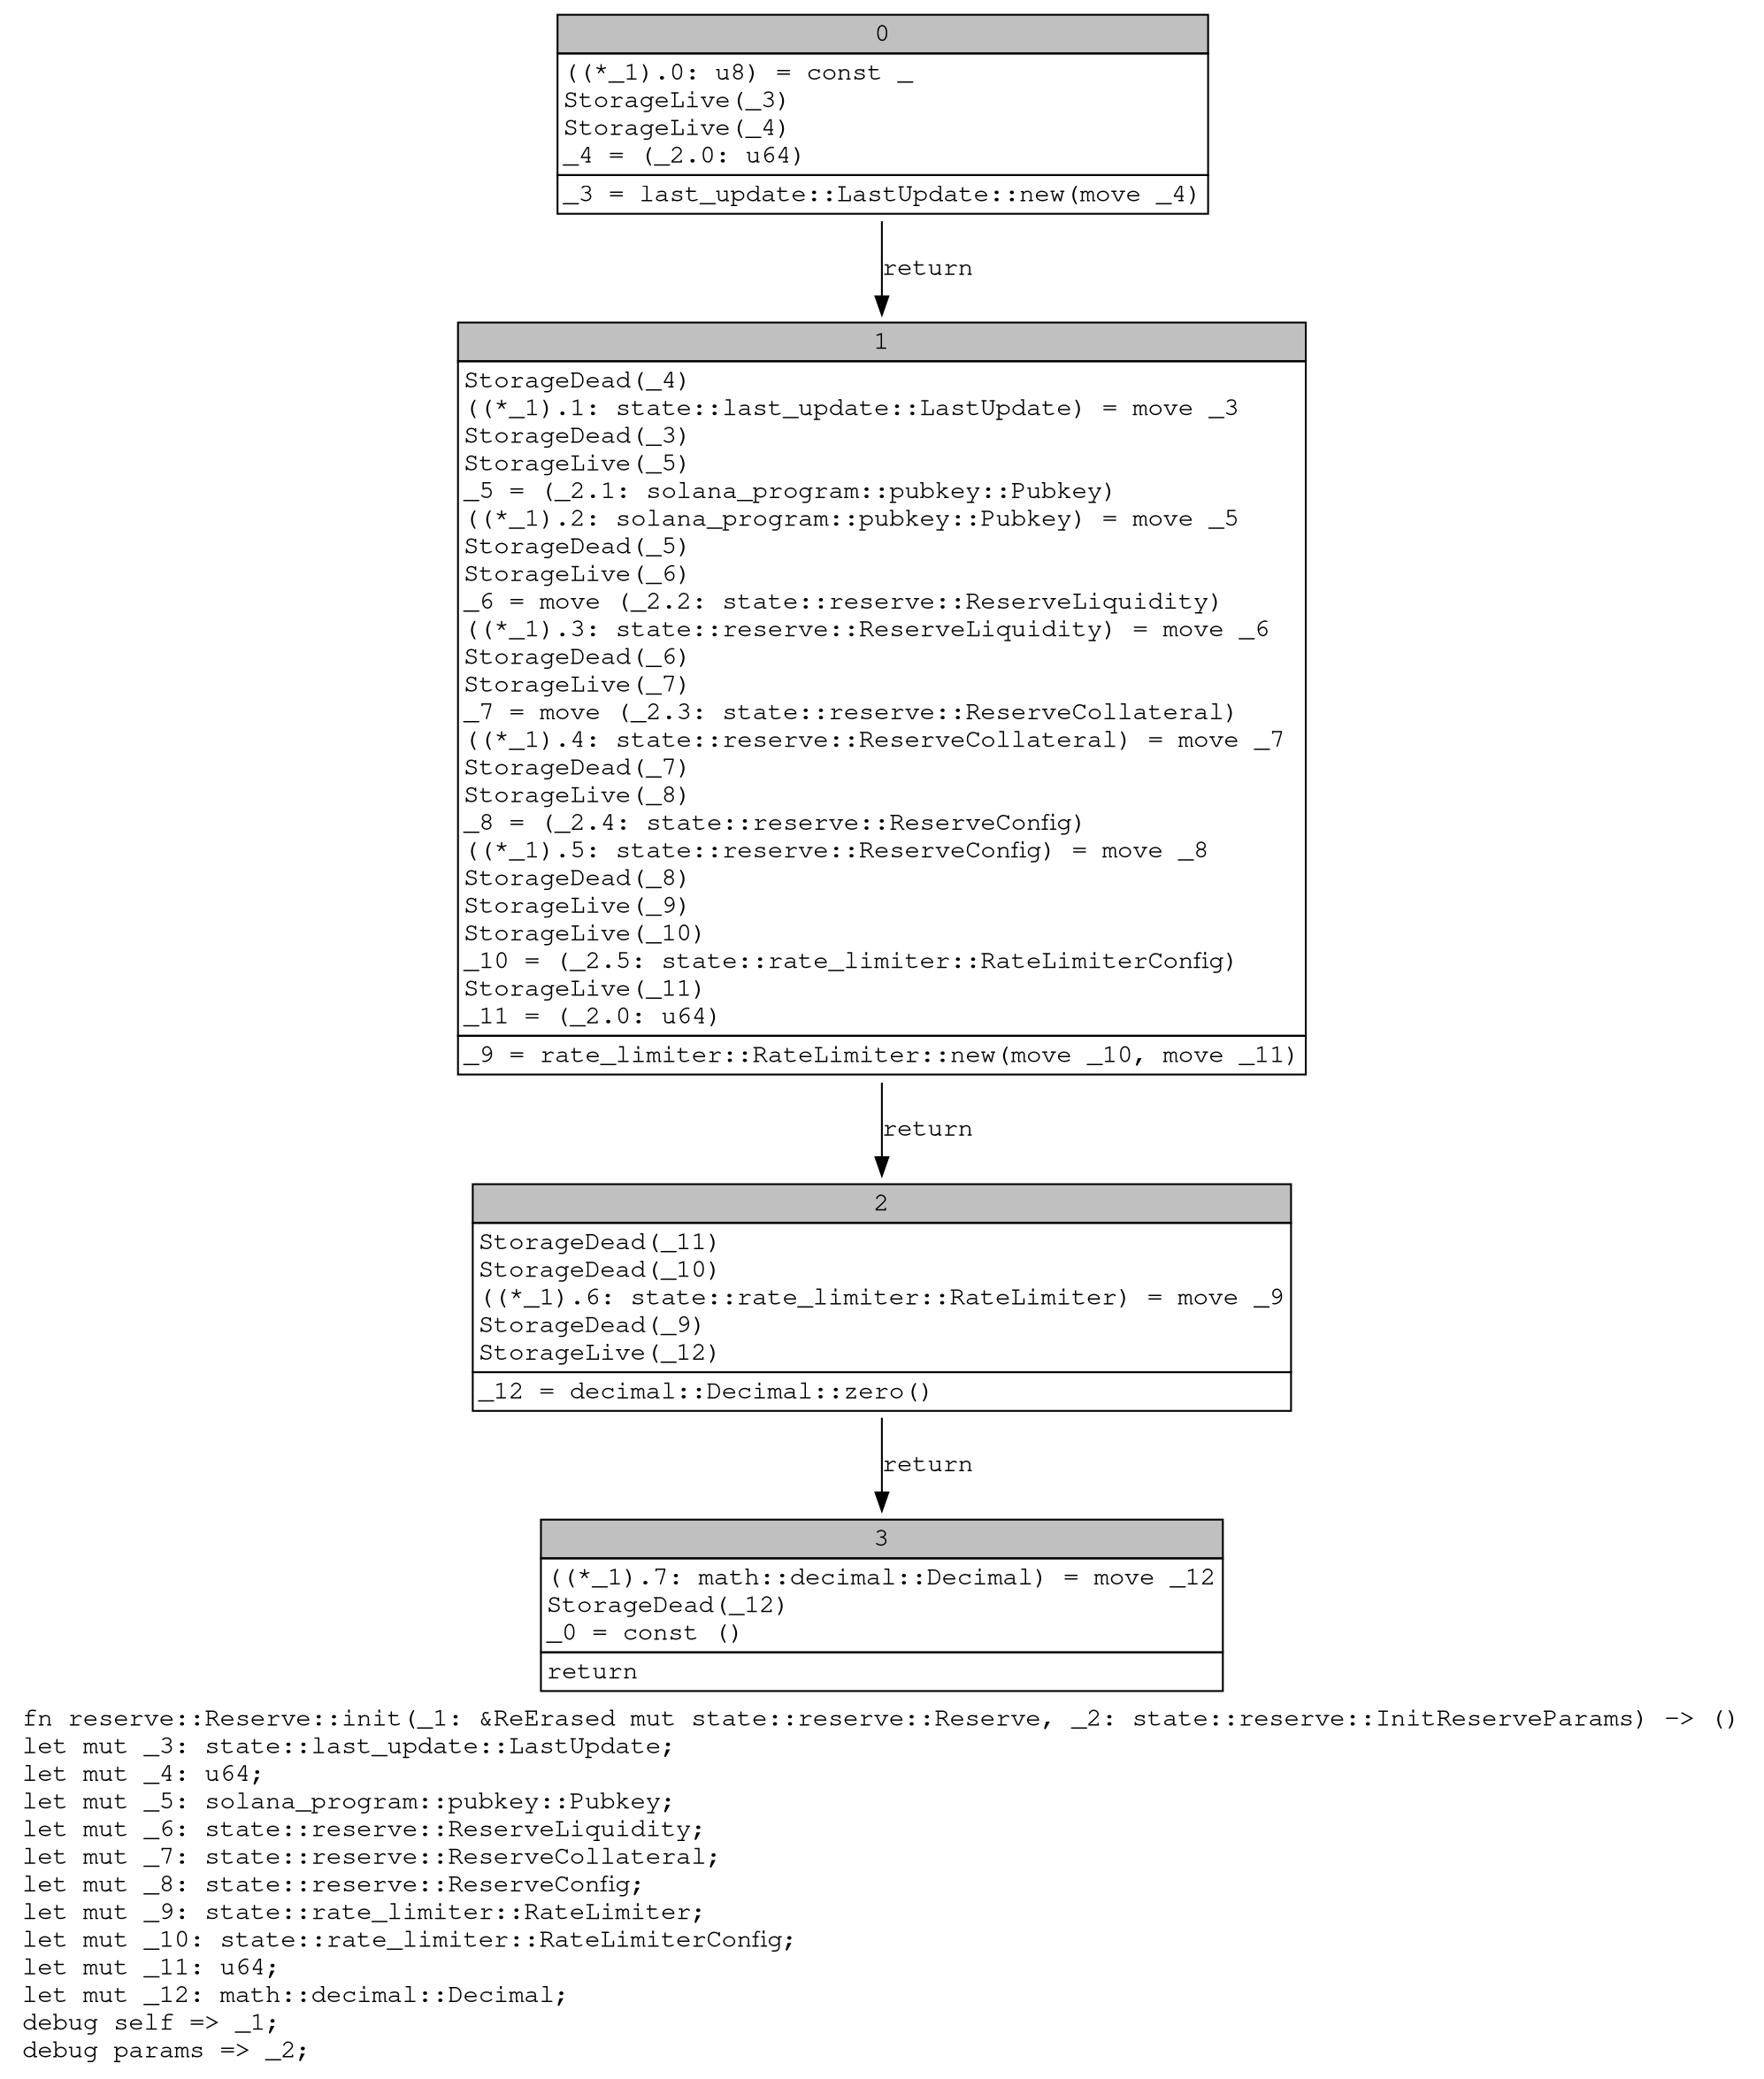digraph Mir_0_453 {
    graph [fontname="Courier, monospace"];
    node [fontname="Courier, monospace"];
    edge [fontname="Courier, monospace"];
    label=<fn reserve::Reserve::init(_1: &amp;ReErased mut state::reserve::Reserve, _2: state::reserve::InitReserveParams) -&gt; ()<br align="left"/>let mut _3: state::last_update::LastUpdate;<br align="left"/>let mut _4: u64;<br align="left"/>let mut _5: solana_program::pubkey::Pubkey;<br align="left"/>let mut _6: state::reserve::ReserveLiquidity;<br align="left"/>let mut _7: state::reserve::ReserveCollateral;<br align="left"/>let mut _8: state::reserve::ReserveConfig;<br align="left"/>let mut _9: state::rate_limiter::RateLimiter;<br align="left"/>let mut _10: state::rate_limiter::RateLimiterConfig;<br align="left"/>let mut _11: u64;<br align="left"/>let mut _12: math::decimal::Decimal;<br align="left"/>debug self =&gt; _1;<br align="left"/>debug params =&gt; _2;<br align="left"/>>;
    bb0__0_453 [shape="none", label=<<table border="0" cellborder="1" cellspacing="0"><tr><td bgcolor="gray" align="center" colspan="1">0</td></tr><tr><td align="left" balign="left">((*_1).0: u8) = const _<br/>StorageLive(_3)<br/>StorageLive(_4)<br/>_4 = (_2.0: u64)<br/></td></tr><tr><td align="left">_3 = last_update::LastUpdate::new(move _4)</td></tr></table>>];
    bb1__0_453 [shape="none", label=<<table border="0" cellborder="1" cellspacing="0"><tr><td bgcolor="gray" align="center" colspan="1">1</td></tr><tr><td align="left" balign="left">StorageDead(_4)<br/>((*_1).1: state::last_update::LastUpdate) = move _3<br/>StorageDead(_3)<br/>StorageLive(_5)<br/>_5 = (_2.1: solana_program::pubkey::Pubkey)<br/>((*_1).2: solana_program::pubkey::Pubkey) = move _5<br/>StorageDead(_5)<br/>StorageLive(_6)<br/>_6 = move (_2.2: state::reserve::ReserveLiquidity)<br/>((*_1).3: state::reserve::ReserveLiquidity) = move _6<br/>StorageDead(_6)<br/>StorageLive(_7)<br/>_7 = move (_2.3: state::reserve::ReserveCollateral)<br/>((*_1).4: state::reserve::ReserveCollateral) = move _7<br/>StorageDead(_7)<br/>StorageLive(_8)<br/>_8 = (_2.4: state::reserve::ReserveConfig)<br/>((*_1).5: state::reserve::ReserveConfig) = move _8<br/>StorageDead(_8)<br/>StorageLive(_9)<br/>StorageLive(_10)<br/>_10 = (_2.5: state::rate_limiter::RateLimiterConfig)<br/>StorageLive(_11)<br/>_11 = (_2.0: u64)<br/></td></tr><tr><td align="left">_9 = rate_limiter::RateLimiter::new(move _10, move _11)</td></tr></table>>];
    bb2__0_453 [shape="none", label=<<table border="0" cellborder="1" cellspacing="0"><tr><td bgcolor="gray" align="center" colspan="1">2</td></tr><tr><td align="left" balign="left">StorageDead(_11)<br/>StorageDead(_10)<br/>((*_1).6: state::rate_limiter::RateLimiter) = move _9<br/>StorageDead(_9)<br/>StorageLive(_12)<br/></td></tr><tr><td align="left">_12 = decimal::Decimal::zero()</td></tr></table>>];
    bb3__0_453 [shape="none", label=<<table border="0" cellborder="1" cellspacing="0"><tr><td bgcolor="gray" align="center" colspan="1">3</td></tr><tr><td align="left" balign="left">((*_1).7: math::decimal::Decimal) = move _12<br/>StorageDead(_12)<br/>_0 = const ()<br/></td></tr><tr><td align="left">return</td></tr></table>>];
    bb0__0_453 -> bb1__0_453 [label="return"];
    bb1__0_453 -> bb2__0_453 [label="return"];
    bb2__0_453 -> bb3__0_453 [label="return"];
}
